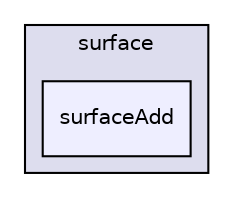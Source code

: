 digraph "applications/utilities/surface/surfaceAdd" {
  bgcolor=transparent;
  compound=true
  node [ fontsize="10", fontname="Helvetica"];
  edge [ labelfontsize="10", labelfontname="Helvetica"];
  subgraph clusterdir_f17de662d5fa06afbf0442aecb6ca0a0 {
    graph [ bgcolor="#ddddee", pencolor="black", label="surface" fontname="Helvetica", fontsize="10", URL="dir_f17de662d5fa06afbf0442aecb6ca0a0.html"]
  dir_62de0816a820e6791e69657338ca7726 [shape=box, label="surfaceAdd", style="filled", fillcolor="#eeeeff", pencolor="black", URL="dir_62de0816a820e6791e69657338ca7726.html"];
  }
}
